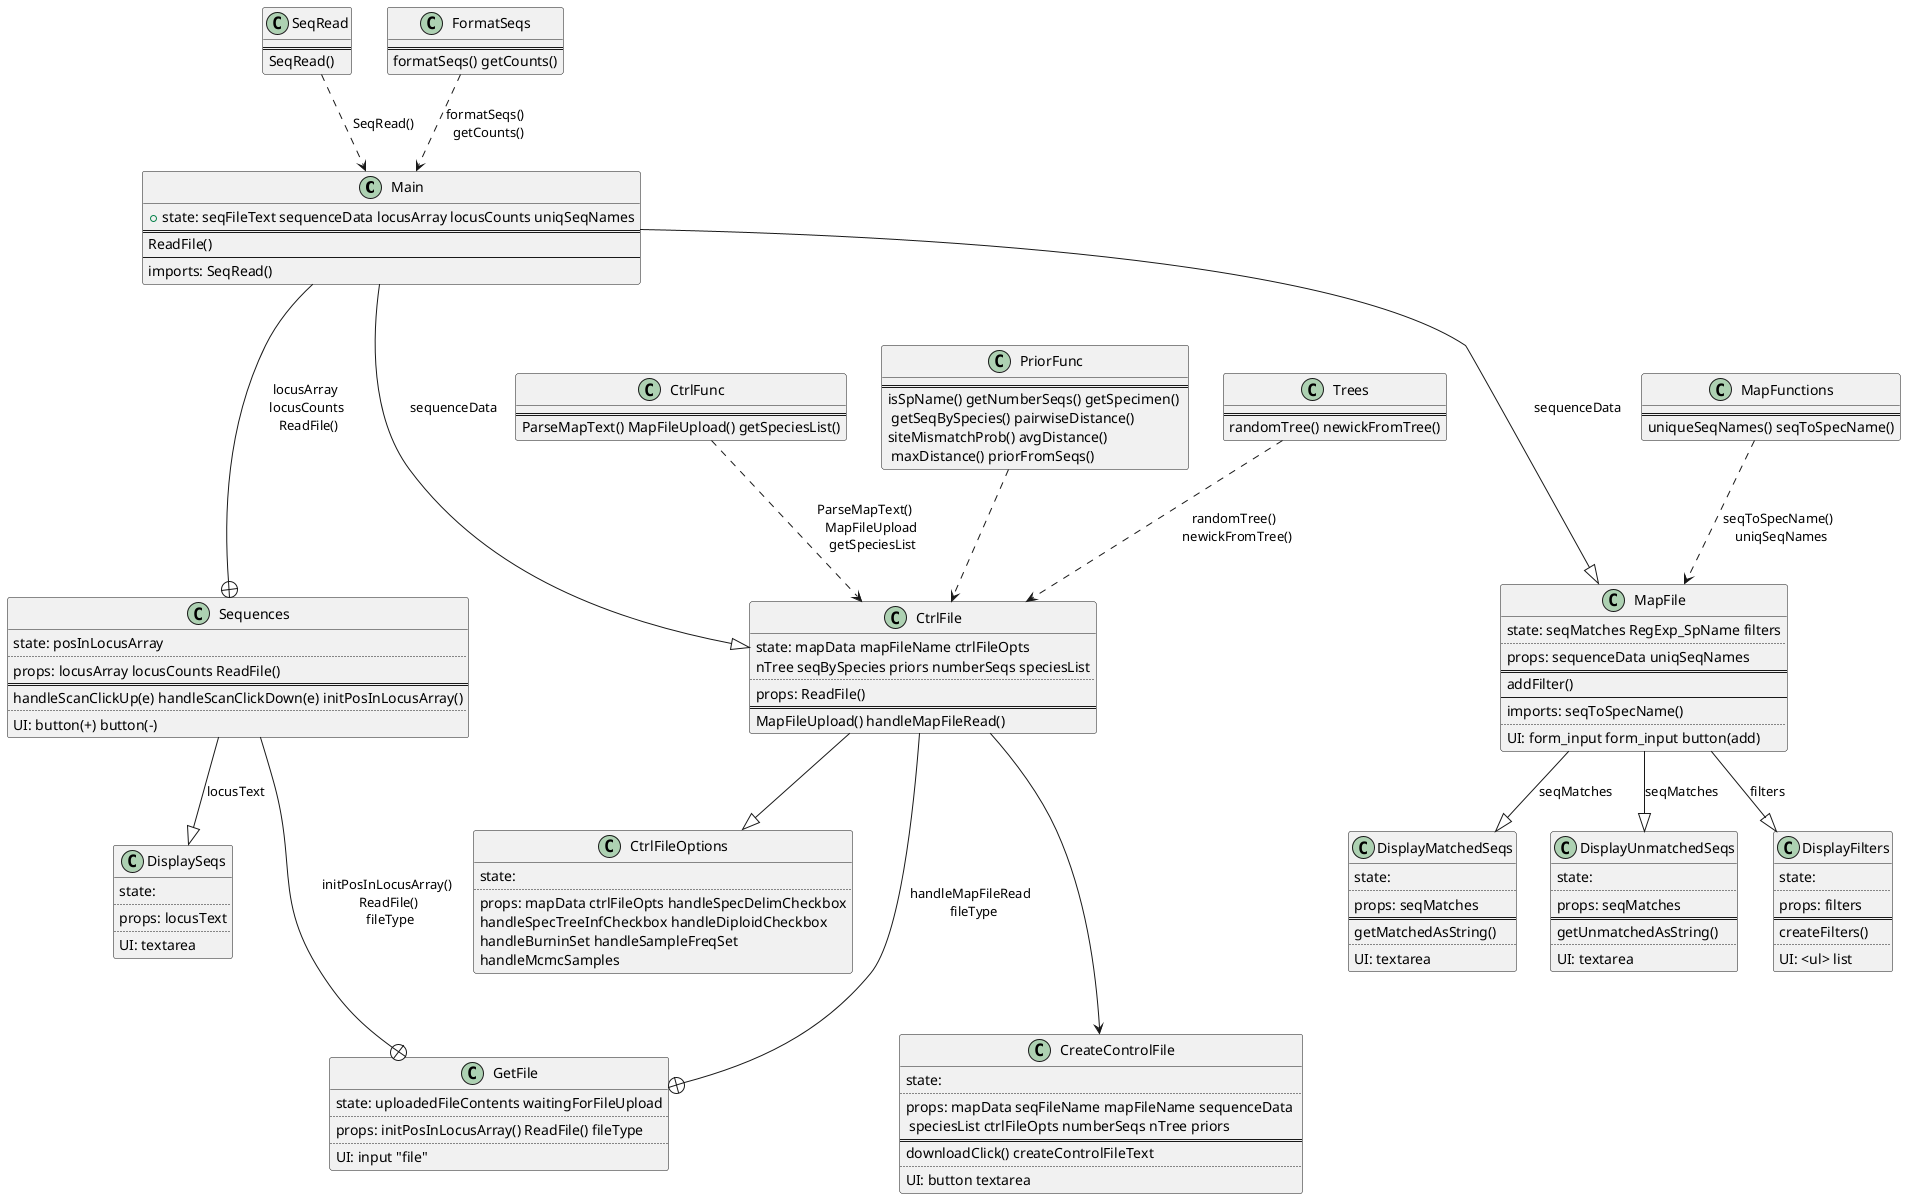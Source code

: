 @startuml

class Main {
	+ state: seqFileText sequenceData locusArray locusCounts uniqSeqNames
	==
	ReadFile()
	--
	imports: SeqRead()
}

class SeqRead {
	==
	SeqRead()
	}

class Sequences {
	state: posInLocusArray
	..
	props: locusArray locusCounts ReadFile()
	==
	handleScanClickUp(e) handleScanClickDown(e) initPosInLocusArray()
	..
	UI: button(+) button(-)	
	}

class MapFile {
	state: seqMatches RegExp_SpName filters
	..
	props: sequenceData uniqSeqNames
	==
	addFilter()
	--
	imports: seqToSpecName()
	..
	UI: form_input form_input button(add)		
}

class CtrlFile {
	state: mapData mapFileName ctrlFileOpts
	nTree seqBySpecies priors numberSeqs speciesList
	..
	props: ReadFile()
	==
	MapFileUpload() handleMapFileRead()
	}


class GetFile {
	state: uploadedFileContents waitingForFileUpload
	..
	props: initPosInLocusArray() ReadFile() fileType
	..
	UI: input "file"		
		}

class DisplaySeqs {
	state:
	..
	props: locusText
	..
	UI: textarea		
}

class DisplayUnmatchedSeqs {
	state:
	..
	props: seqMatches
	==
	getUnmatchedAsString()
	..
	UI: textarea		
}

class DisplayFilters {
	state:
	..
	props: filters
	==
	createFilters()
	..
	UI: <ul> list		
}

class DisplayMatchedSeqs {
	state:
	..
	props: seqMatches
	==
	getMatchedAsString()		
	..
	UI: textarea
}
			

class FormatSeqs {
	==
	formatSeqs() getCounts()
}
			
class MapFunctions {
	==
	uniqueSeqNames() seqToSpecName()
}	

class CtrlFunc {
	==
	ParseMapText() MapFileUpload() getSpeciesList()
}

					class CreateControlFile {
						state:
						..
						props: mapData seqFileName mapFileName sequenceData \n speciesList ctrlFileOpts numberSeqs nTree priors
						==
						downloadClick() createControlFileText
						..
						UI: button textarea
						}

						class PriorFunc {
							==
							isSpName() getNumberSeqs() getSpecimen() \n getSeqBySpecies() pairwiseDistance()
							siteMismatchProb() avgDistance() \n maxDistance() priorFromSeqs()
							}
							class Trees {
								==
								randomTree() newickFromTree()
		}						

								class CtrlFileOptions {
									state:
									..
									props: mapData ctrlFileOpts handleSpecDelimCheckbox
									handleSpecTreeInfCheckbox handleDiploidCheckbox
									handleBurninSet handleSampleFreqSet
									handleMcmcSamples
									}
								
					
Main ---+ Sequences : locusArray \n locusCounts \n ReadFile()
Main ---|> MapFile : sequenceData 
Main ---|> CtrlFile : sequenceData
Sequences ---+ GetFile : initPosInLocusArray() \n ReadFile() \n fileType
Sequences --|> DisplaySeqs : locusText
MapFile --|> DisplayUnmatchedSeqs : seqMatches
MapFile --|> DisplayMatchedSeqs : seqMatches
MapFile --|> DisplayFilters : filters	
SeqRead ..> Main : SeqRead()
FormatSeqs ..> Main : formatSeqs() \n getCounts()
CtrlFile ---+ GetFile: handleMapFileRead \n fileType
MapFunctions ..> MapFile : seqToSpecName() \n uniqSeqNames
CtrlFunc ..> CtrlFile : ParseMapText()	\n MapFileUpload \n getSpeciesList				
CtrlFile ---> CreateControlFile
PriorFunc ..> CtrlFile
Trees ..> CtrlFile : randomTree() \n newickFromTree()
CtrlFile --|> CtrlFileOptions
									
@enduml
